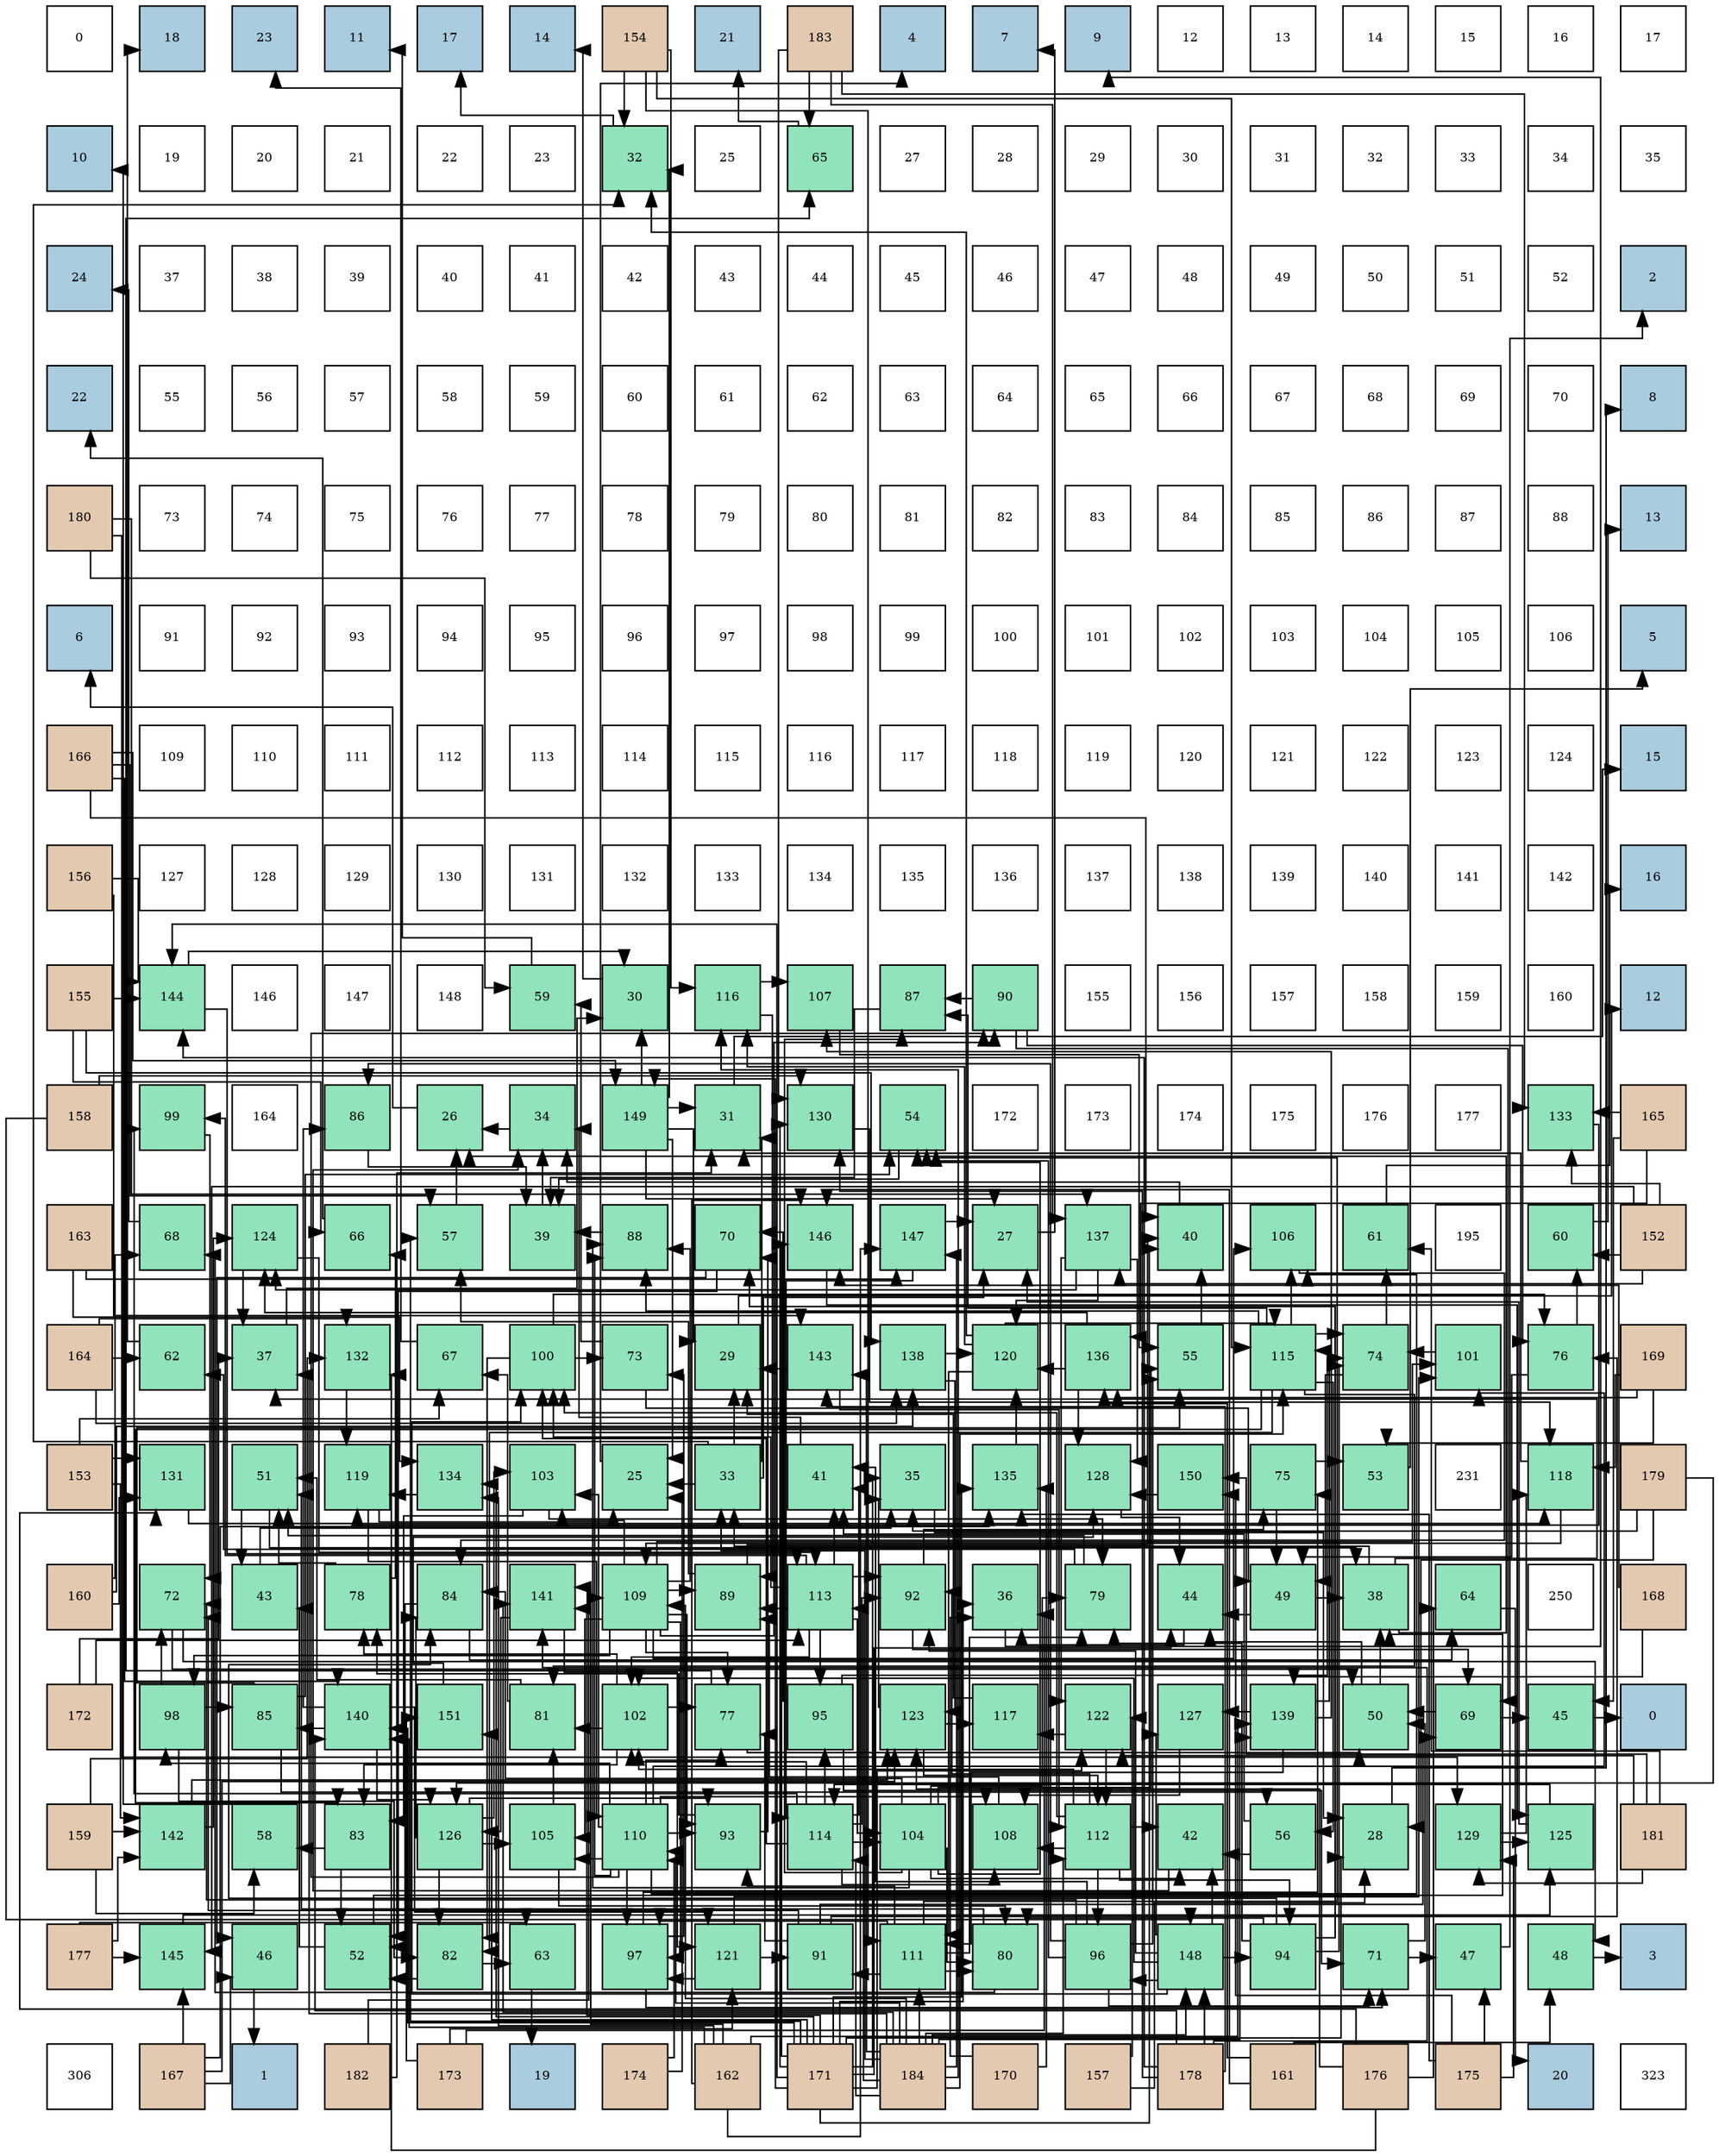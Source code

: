 digraph layout{
 rankdir=TB;
 splines=ortho;
 node [style=filled shape=square fixedsize=true width=0.6];
0[label="0", fontsize=8, fillcolor="#ffffff"];
1[label="18", fontsize=8, fillcolor="#a9ccde"];
2[label="23", fontsize=8, fillcolor="#a9ccde"];
3[label="11", fontsize=8, fillcolor="#a9ccde"];
4[label="17", fontsize=8, fillcolor="#a9ccde"];
5[label="14", fontsize=8, fillcolor="#a9ccde"];
6[label="154", fontsize=8, fillcolor="#e3c9af"];
7[label="21", fontsize=8, fillcolor="#a9ccde"];
8[label="183", fontsize=8, fillcolor="#e3c9af"];
9[label="4", fontsize=8, fillcolor="#a9ccde"];
10[label="7", fontsize=8, fillcolor="#a9ccde"];
11[label="9", fontsize=8, fillcolor="#a9ccde"];
12[label="12", fontsize=8, fillcolor="#ffffff"];
13[label="13", fontsize=8, fillcolor="#ffffff"];
14[label="14", fontsize=8, fillcolor="#ffffff"];
15[label="15", fontsize=8, fillcolor="#ffffff"];
16[label="16", fontsize=8, fillcolor="#ffffff"];
17[label="17", fontsize=8, fillcolor="#ffffff"];
18[label="10", fontsize=8, fillcolor="#a9ccde"];
19[label="19", fontsize=8, fillcolor="#ffffff"];
20[label="20", fontsize=8, fillcolor="#ffffff"];
21[label="21", fontsize=8, fillcolor="#ffffff"];
22[label="22", fontsize=8, fillcolor="#ffffff"];
23[label="23", fontsize=8, fillcolor="#ffffff"];
24[label="32", fontsize=8, fillcolor="#91e3bb"];
25[label="25", fontsize=8, fillcolor="#ffffff"];
26[label="65", fontsize=8, fillcolor="#91e3bb"];
27[label="27", fontsize=8, fillcolor="#ffffff"];
28[label="28", fontsize=8, fillcolor="#ffffff"];
29[label="29", fontsize=8, fillcolor="#ffffff"];
30[label="30", fontsize=8, fillcolor="#ffffff"];
31[label="31", fontsize=8, fillcolor="#ffffff"];
32[label="32", fontsize=8, fillcolor="#ffffff"];
33[label="33", fontsize=8, fillcolor="#ffffff"];
34[label="34", fontsize=8, fillcolor="#ffffff"];
35[label="35", fontsize=8, fillcolor="#ffffff"];
36[label="24", fontsize=8, fillcolor="#a9ccde"];
37[label="37", fontsize=8, fillcolor="#ffffff"];
38[label="38", fontsize=8, fillcolor="#ffffff"];
39[label="39", fontsize=8, fillcolor="#ffffff"];
40[label="40", fontsize=8, fillcolor="#ffffff"];
41[label="41", fontsize=8, fillcolor="#ffffff"];
42[label="42", fontsize=8, fillcolor="#ffffff"];
43[label="43", fontsize=8, fillcolor="#ffffff"];
44[label="44", fontsize=8, fillcolor="#ffffff"];
45[label="45", fontsize=8, fillcolor="#ffffff"];
46[label="46", fontsize=8, fillcolor="#ffffff"];
47[label="47", fontsize=8, fillcolor="#ffffff"];
48[label="48", fontsize=8, fillcolor="#ffffff"];
49[label="49", fontsize=8, fillcolor="#ffffff"];
50[label="50", fontsize=8, fillcolor="#ffffff"];
51[label="51", fontsize=8, fillcolor="#ffffff"];
52[label="52", fontsize=8, fillcolor="#ffffff"];
53[label="2", fontsize=8, fillcolor="#a9ccde"];
54[label="22", fontsize=8, fillcolor="#a9ccde"];
55[label="55", fontsize=8, fillcolor="#ffffff"];
56[label="56", fontsize=8, fillcolor="#ffffff"];
57[label="57", fontsize=8, fillcolor="#ffffff"];
58[label="58", fontsize=8, fillcolor="#ffffff"];
59[label="59", fontsize=8, fillcolor="#ffffff"];
60[label="60", fontsize=8, fillcolor="#ffffff"];
61[label="61", fontsize=8, fillcolor="#ffffff"];
62[label="62", fontsize=8, fillcolor="#ffffff"];
63[label="63", fontsize=8, fillcolor="#ffffff"];
64[label="64", fontsize=8, fillcolor="#ffffff"];
65[label="65", fontsize=8, fillcolor="#ffffff"];
66[label="66", fontsize=8, fillcolor="#ffffff"];
67[label="67", fontsize=8, fillcolor="#ffffff"];
68[label="68", fontsize=8, fillcolor="#ffffff"];
69[label="69", fontsize=8, fillcolor="#ffffff"];
70[label="70", fontsize=8, fillcolor="#ffffff"];
71[label="8", fontsize=8, fillcolor="#a9ccde"];
72[label="180", fontsize=8, fillcolor="#e3c9af"];
73[label="73", fontsize=8, fillcolor="#ffffff"];
74[label="74", fontsize=8, fillcolor="#ffffff"];
75[label="75", fontsize=8, fillcolor="#ffffff"];
76[label="76", fontsize=8, fillcolor="#ffffff"];
77[label="77", fontsize=8, fillcolor="#ffffff"];
78[label="78", fontsize=8, fillcolor="#ffffff"];
79[label="79", fontsize=8, fillcolor="#ffffff"];
80[label="80", fontsize=8, fillcolor="#ffffff"];
81[label="81", fontsize=8, fillcolor="#ffffff"];
82[label="82", fontsize=8, fillcolor="#ffffff"];
83[label="83", fontsize=8, fillcolor="#ffffff"];
84[label="84", fontsize=8, fillcolor="#ffffff"];
85[label="85", fontsize=8, fillcolor="#ffffff"];
86[label="86", fontsize=8, fillcolor="#ffffff"];
87[label="87", fontsize=8, fillcolor="#ffffff"];
88[label="88", fontsize=8, fillcolor="#ffffff"];
89[label="13", fontsize=8, fillcolor="#a9ccde"];
90[label="6", fontsize=8, fillcolor="#a9ccde"];
91[label="91", fontsize=8, fillcolor="#ffffff"];
92[label="92", fontsize=8, fillcolor="#ffffff"];
93[label="93", fontsize=8, fillcolor="#ffffff"];
94[label="94", fontsize=8, fillcolor="#ffffff"];
95[label="95", fontsize=8, fillcolor="#ffffff"];
96[label="96", fontsize=8, fillcolor="#ffffff"];
97[label="97", fontsize=8, fillcolor="#ffffff"];
98[label="98", fontsize=8, fillcolor="#ffffff"];
99[label="99", fontsize=8, fillcolor="#ffffff"];
100[label="100", fontsize=8, fillcolor="#ffffff"];
101[label="101", fontsize=8, fillcolor="#ffffff"];
102[label="102", fontsize=8, fillcolor="#ffffff"];
103[label="103", fontsize=8, fillcolor="#ffffff"];
104[label="104", fontsize=8, fillcolor="#ffffff"];
105[label="105", fontsize=8, fillcolor="#ffffff"];
106[label="106", fontsize=8, fillcolor="#ffffff"];
107[label="5", fontsize=8, fillcolor="#a9ccde"];
108[label="166", fontsize=8, fillcolor="#e3c9af"];
109[label="109", fontsize=8, fillcolor="#ffffff"];
110[label="110", fontsize=8, fillcolor="#ffffff"];
111[label="111", fontsize=8, fillcolor="#ffffff"];
112[label="112", fontsize=8, fillcolor="#ffffff"];
113[label="113", fontsize=8, fillcolor="#ffffff"];
114[label="114", fontsize=8, fillcolor="#ffffff"];
115[label="115", fontsize=8, fillcolor="#ffffff"];
116[label="116", fontsize=8, fillcolor="#ffffff"];
117[label="117", fontsize=8, fillcolor="#ffffff"];
118[label="118", fontsize=8, fillcolor="#ffffff"];
119[label="119", fontsize=8, fillcolor="#ffffff"];
120[label="120", fontsize=8, fillcolor="#ffffff"];
121[label="121", fontsize=8, fillcolor="#ffffff"];
122[label="122", fontsize=8, fillcolor="#ffffff"];
123[label="123", fontsize=8, fillcolor="#ffffff"];
124[label="124", fontsize=8, fillcolor="#ffffff"];
125[label="15", fontsize=8, fillcolor="#a9ccde"];
126[label="156", fontsize=8, fillcolor="#e3c9af"];
127[label="127", fontsize=8, fillcolor="#ffffff"];
128[label="128", fontsize=8, fillcolor="#ffffff"];
129[label="129", fontsize=8, fillcolor="#ffffff"];
130[label="130", fontsize=8, fillcolor="#ffffff"];
131[label="131", fontsize=8, fillcolor="#ffffff"];
132[label="132", fontsize=8, fillcolor="#ffffff"];
133[label="133", fontsize=8, fillcolor="#ffffff"];
134[label="134", fontsize=8, fillcolor="#ffffff"];
135[label="135", fontsize=8, fillcolor="#ffffff"];
136[label="136", fontsize=8, fillcolor="#ffffff"];
137[label="137", fontsize=8, fillcolor="#ffffff"];
138[label="138", fontsize=8, fillcolor="#ffffff"];
139[label="139", fontsize=8, fillcolor="#ffffff"];
140[label="140", fontsize=8, fillcolor="#ffffff"];
141[label="141", fontsize=8, fillcolor="#ffffff"];
142[label="142", fontsize=8, fillcolor="#ffffff"];
143[label="16", fontsize=8, fillcolor="#a9ccde"];
144[label="155", fontsize=8, fillcolor="#e3c9af"];
145[label="144", fontsize=8, fillcolor="#91e3bb"];
146[label="146", fontsize=8, fillcolor="#ffffff"];
147[label="147", fontsize=8, fillcolor="#ffffff"];
148[label="148", fontsize=8, fillcolor="#ffffff"];
149[label="59", fontsize=8, fillcolor="#91e3bb"];
150[label="30", fontsize=8, fillcolor="#91e3bb"];
151[label="116", fontsize=8, fillcolor="#91e3bb"];
152[label="107", fontsize=8, fillcolor="#91e3bb"];
153[label="87", fontsize=8, fillcolor="#91e3bb"];
154[label="90", fontsize=8, fillcolor="#91e3bb"];
155[label="155", fontsize=8, fillcolor="#ffffff"];
156[label="156", fontsize=8, fillcolor="#ffffff"];
157[label="157", fontsize=8, fillcolor="#ffffff"];
158[label="158", fontsize=8, fillcolor="#ffffff"];
159[label="159", fontsize=8, fillcolor="#ffffff"];
160[label="160", fontsize=8, fillcolor="#ffffff"];
161[label="12", fontsize=8, fillcolor="#a9ccde"];
162[label="158", fontsize=8, fillcolor="#e3c9af"];
163[label="99", fontsize=8, fillcolor="#91e3bb"];
164[label="164", fontsize=8, fillcolor="#ffffff"];
165[label="86", fontsize=8, fillcolor="#91e3bb"];
166[label="26", fontsize=8, fillcolor="#91e3bb"];
167[label="34", fontsize=8, fillcolor="#91e3bb"];
168[label="149", fontsize=8, fillcolor="#91e3bb"];
169[label="31", fontsize=8, fillcolor="#91e3bb"];
170[label="130", fontsize=8, fillcolor="#91e3bb"];
171[label="54", fontsize=8, fillcolor="#91e3bb"];
172[label="172", fontsize=8, fillcolor="#ffffff"];
173[label="173", fontsize=8, fillcolor="#ffffff"];
174[label="174", fontsize=8, fillcolor="#ffffff"];
175[label="175", fontsize=8, fillcolor="#ffffff"];
176[label="176", fontsize=8, fillcolor="#ffffff"];
177[label="177", fontsize=8, fillcolor="#ffffff"];
178[label="133", fontsize=8, fillcolor="#91e3bb"];
179[label="165", fontsize=8, fillcolor="#e3c9af"];
180[label="163", fontsize=8, fillcolor="#e3c9af"];
181[label="68", fontsize=8, fillcolor="#91e3bb"];
182[label="124", fontsize=8, fillcolor="#91e3bb"];
183[label="66", fontsize=8, fillcolor="#91e3bb"];
184[label="57", fontsize=8, fillcolor="#91e3bb"];
185[label="39", fontsize=8, fillcolor="#91e3bb"];
186[label="88", fontsize=8, fillcolor="#91e3bb"];
187[label="70", fontsize=8, fillcolor="#91e3bb"];
188[label="146", fontsize=8, fillcolor="#91e3bb"];
189[label="147", fontsize=8, fillcolor="#91e3bb"];
190[label="27", fontsize=8, fillcolor="#91e3bb"];
191[label="137", fontsize=8, fillcolor="#91e3bb"];
192[label="40", fontsize=8, fillcolor="#91e3bb"];
193[label="106", fontsize=8, fillcolor="#91e3bb"];
194[label="61", fontsize=8, fillcolor="#91e3bb"];
195[label="195", fontsize=8, fillcolor="#ffffff"];
196[label="60", fontsize=8, fillcolor="#91e3bb"];
197[label="152", fontsize=8, fillcolor="#e3c9af"];
198[label="164", fontsize=8, fillcolor="#e3c9af"];
199[label="62", fontsize=8, fillcolor="#91e3bb"];
200[label="37", fontsize=8, fillcolor="#91e3bb"];
201[label="132", fontsize=8, fillcolor="#91e3bb"];
202[label="67", fontsize=8, fillcolor="#91e3bb"];
203[label="100", fontsize=8, fillcolor="#91e3bb"];
204[label="73", fontsize=8, fillcolor="#91e3bb"];
205[label="29", fontsize=8, fillcolor="#91e3bb"];
206[label="143", fontsize=8, fillcolor="#91e3bb"];
207[label="138", fontsize=8, fillcolor="#91e3bb"];
208[label="120", fontsize=8, fillcolor="#91e3bb"];
209[label="136", fontsize=8, fillcolor="#91e3bb"];
210[label="55", fontsize=8, fillcolor="#91e3bb"];
211[label="115", fontsize=8, fillcolor="#91e3bb"];
212[label="74", fontsize=8, fillcolor="#91e3bb"];
213[label="101", fontsize=8, fillcolor="#91e3bb"];
214[label="76", fontsize=8, fillcolor="#91e3bb"];
215[label="169", fontsize=8, fillcolor="#e3c9af"];
216[label="153", fontsize=8, fillcolor="#e3c9af"];
217[label="131", fontsize=8, fillcolor="#91e3bb"];
218[label="51", fontsize=8, fillcolor="#91e3bb"];
219[label="119", fontsize=8, fillcolor="#91e3bb"];
220[label="134", fontsize=8, fillcolor="#91e3bb"];
221[label="103", fontsize=8, fillcolor="#91e3bb"];
222[label="25", fontsize=8, fillcolor="#91e3bb"];
223[label="33", fontsize=8, fillcolor="#91e3bb"];
224[label="41", fontsize=8, fillcolor="#91e3bb"];
225[label="35", fontsize=8, fillcolor="#91e3bb"];
226[label="135", fontsize=8, fillcolor="#91e3bb"];
227[label="128", fontsize=8, fillcolor="#91e3bb"];
228[label="150", fontsize=8, fillcolor="#91e3bb"];
229[label="75", fontsize=8, fillcolor="#91e3bb"];
230[label="53", fontsize=8, fillcolor="#91e3bb"];
231[label="231", fontsize=8, fillcolor="#ffffff"];
232[label="118", fontsize=8, fillcolor="#91e3bb"];
233[label="179", fontsize=8, fillcolor="#e3c9af"];
234[label="160", fontsize=8, fillcolor="#e3c9af"];
235[label="72", fontsize=8, fillcolor="#91e3bb"];
236[label="43", fontsize=8, fillcolor="#91e3bb"];
237[label="78", fontsize=8, fillcolor="#91e3bb"];
238[label="84", fontsize=8, fillcolor="#91e3bb"];
239[label="141", fontsize=8, fillcolor="#91e3bb"];
240[label="109", fontsize=8, fillcolor="#91e3bb"];
241[label="89", fontsize=8, fillcolor="#91e3bb"];
242[label="113", fontsize=8, fillcolor="#91e3bb"];
243[label="92", fontsize=8, fillcolor="#91e3bb"];
244[label="36", fontsize=8, fillcolor="#91e3bb"];
245[label="79", fontsize=8, fillcolor="#91e3bb"];
246[label="44", fontsize=8, fillcolor="#91e3bb"];
247[label="49", fontsize=8, fillcolor="#91e3bb"];
248[label="38", fontsize=8, fillcolor="#91e3bb"];
249[label="64", fontsize=8, fillcolor="#91e3bb"];
250[label="250", fontsize=8, fillcolor="#ffffff"];
251[label="168", fontsize=8, fillcolor="#e3c9af"];
252[label="172", fontsize=8, fillcolor="#e3c9af"];
253[label="98", fontsize=8, fillcolor="#91e3bb"];
254[label="85", fontsize=8, fillcolor="#91e3bb"];
255[label="140", fontsize=8, fillcolor="#91e3bb"];
256[label="151", fontsize=8, fillcolor="#91e3bb"];
257[label="81", fontsize=8, fillcolor="#91e3bb"];
258[label="102", fontsize=8, fillcolor="#91e3bb"];
259[label="77", fontsize=8, fillcolor="#91e3bb"];
260[label="95", fontsize=8, fillcolor="#91e3bb"];
261[label="123", fontsize=8, fillcolor="#91e3bb"];
262[label="117", fontsize=8, fillcolor="#91e3bb"];
263[label="122", fontsize=8, fillcolor="#91e3bb"];
264[label="127", fontsize=8, fillcolor="#91e3bb"];
265[label="139", fontsize=8, fillcolor="#91e3bb"];
266[label="50", fontsize=8, fillcolor="#91e3bb"];
267[label="69", fontsize=8, fillcolor="#91e3bb"];
268[label="45", fontsize=8, fillcolor="#91e3bb"];
269[label="0", fontsize=8, fillcolor="#a9ccde"];
270[label="159", fontsize=8, fillcolor="#e3c9af"];
271[label="142", fontsize=8, fillcolor="#91e3bb"];
272[label="58", fontsize=8, fillcolor="#91e3bb"];
273[label="83", fontsize=8, fillcolor="#91e3bb"];
274[label="126", fontsize=8, fillcolor="#91e3bb"];
275[label="105", fontsize=8, fillcolor="#91e3bb"];
276[label="110", fontsize=8, fillcolor="#91e3bb"];
277[label="93", fontsize=8, fillcolor="#91e3bb"];
278[label="114", fontsize=8, fillcolor="#91e3bb"];
279[label="104", fontsize=8, fillcolor="#91e3bb"];
280[label="108", fontsize=8, fillcolor="#91e3bb"];
281[label="112", fontsize=8, fillcolor="#91e3bb"];
282[label="42", fontsize=8, fillcolor="#91e3bb"];
283[label="56", fontsize=8, fillcolor="#91e3bb"];
284[label="28", fontsize=8, fillcolor="#91e3bb"];
285[label="129", fontsize=8, fillcolor="#91e3bb"];
286[label="125", fontsize=8, fillcolor="#91e3bb"];
287[label="181", fontsize=8, fillcolor="#e3c9af"];
288[label="177", fontsize=8, fillcolor="#e3c9af"];
289[label="145", fontsize=8, fillcolor="#91e3bb"];
290[label="46", fontsize=8, fillcolor="#91e3bb"];
291[label="52", fontsize=8, fillcolor="#91e3bb"];
292[label="82", fontsize=8, fillcolor="#91e3bb"];
293[label="63", fontsize=8, fillcolor="#91e3bb"];
294[label="97", fontsize=8, fillcolor="#91e3bb"];
295[label="121", fontsize=8, fillcolor="#91e3bb"];
296[label="91", fontsize=8, fillcolor="#91e3bb"];
297[label="111", fontsize=8, fillcolor="#91e3bb"];
298[label="80", fontsize=8, fillcolor="#91e3bb"];
299[label="96", fontsize=8, fillcolor="#91e3bb"];
300[label="148", fontsize=8, fillcolor="#91e3bb"];
301[label="94", fontsize=8, fillcolor="#91e3bb"];
302[label="71", fontsize=8, fillcolor="#91e3bb"];
303[label="47", fontsize=8, fillcolor="#91e3bb"];
304[label="48", fontsize=8, fillcolor="#91e3bb"];
305[label="3", fontsize=8, fillcolor="#a9ccde"];
306[label="306", fontsize=8, fillcolor="#ffffff"];
307[label="167", fontsize=8, fillcolor="#e3c9af"];
308[label="1", fontsize=8, fillcolor="#a9ccde"];
309[label="182", fontsize=8, fillcolor="#e3c9af"];
310[label="173", fontsize=8, fillcolor="#e3c9af"];
311[label="19", fontsize=8, fillcolor="#a9ccde"];
312[label="174", fontsize=8, fillcolor="#e3c9af"];
313[label="162", fontsize=8, fillcolor="#e3c9af"];
314[label="171", fontsize=8, fillcolor="#e3c9af"];
315[label="184", fontsize=8, fillcolor="#e3c9af"];
316[label="170", fontsize=8, fillcolor="#e3c9af"];
317[label="157", fontsize=8, fillcolor="#e3c9af"];
318[label="178", fontsize=8, fillcolor="#e3c9af"];
319[label="161", fontsize=8, fillcolor="#e3c9af"];
320[label="176", fontsize=8, fillcolor="#e3c9af"];
321[label="175", fontsize=8, fillcolor="#e3c9af"];
322[label="20", fontsize=8, fillcolor="#a9ccde"];
323[label="323", fontsize=8, fillcolor="#ffffff"];
edge [constraint=false, style=vis];222 -> 9;
166 -> 90;
190 -> 10;
284 -> 71;
205 -> 161;
150 -> 5;
169 -> 125;
24 -> 4;
223 -> 222;
223 -> 190;
223 -> 205;
223 -> 169;
223 -> 24;
167 -> 166;
225 -> 284;
244 -> 11;
200 -> 150;
248 -> 166;
248 -> 223;
248 -> 200;
185 -> 167;
192 -> 167;
224 -> 167;
282 -> 167;
236 -> 225;
246 -> 244;
268 -> 269;
290 -> 308;
303 -> 53;
304 -> 305;
247 -> 248;
247 -> 246;
266 -> 248;
266 -> 246;
218 -> 248;
218 -> 236;
291 -> 248;
291 -> 236;
230 -> 107;
171 -> 185;
210 -> 192;
283 -> 224;
283 -> 282;
184 -> 166;
272 -> 18;
149 -> 3;
196 -> 89;
194 -> 143;
199 -> 1;
293 -> 311;
249 -> 322;
26 -> 7;
183 -> 54;
202 -> 2;
181 -> 36;
267 -> 268;
267 -> 266;
187 -> 290;
187 -> 291;
302 -> 303;
302 -> 266;
235 -> 304;
235 -> 266;
204 -> 247;
204 -> 149;
212 -> 247;
212 -> 194;
229 -> 247;
229 -> 230;
214 -> 247;
214 -> 196;
259 -> 266;
259 -> 26;
237 -> 218;
237 -> 183;
245 -> 218;
245 -> 199;
298 -> 218;
298 -> 181;
257 -> 218;
257 -> 202;
292 -> 291;
292 -> 293;
273 -> 291;
273 -> 272;
238 -> 291;
238 -> 249;
254 -> 171;
254 -> 210;
254 -> 283;
165 -> 185;
153 -> 185;
186 -> 185;
241 -> 192;
241 -> 184;
154 -> 267;
154 -> 214;
154 -> 153;
296 -> 267;
296 -> 235;
296 -> 214;
296 -> 259;
243 -> 267;
243 -> 229;
277 -> 187;
277 -> 237;
301 -> 187;
301 -> 212;
301 -> 245;
301 -> 298;
301 -> 238;
260 -> 187;
260 -> 302;
260 -> 212;
299 -> 224;
299 -> 171;
299 -> 210;
299 -> 302;
299 -> 235;
299 -> 165;
294 -> 302;
294 -> 204;
294 -> 229;
253 -> 235;
253 -> 292;
253 -> 254;
163 -> 235;
203 -> 204;
203 -> 214;
203 -> 292;
213 -> 212;
258 -> 259;
258 -> 237;
258 -> 257;
258 -> 273;
221 -> 245;
221 -> 273;
279 -> 282;
279 -> 171;
279 -> 210;
279 -> 245;
279 -> 298;
279 -> 238;
279 -> 153;
279 -> 186;
275 -> 298;
275 -> 257;
193 -> 238;
152 -> 210;
280 -> 241;
240 -> 259;
240 -> 186;
240 -> 241;
240 -> 154;
240 -> 277;
240 -> 294;
240 -> 253;
240 -> 213;
240 -> 221;
240 -> 275;
240 -> 193;
276 -> 259;
276 -> 186;
276 -> 154;
276 -> 277;
276 -> 294;
276 -> 253;
276 -> 213;
276 -> 221;
276 -> 275;
276 -> 193;
276 -> 280;
297 -> 171;
297 -> 245;
297 -> 298;
297 -> 296;
297 -> 277;
297 -> 294;
281 -> 282;
281 -> 243;
281 -> 301;
281 -> 299;
281 -> 203;
281 -> 258;
281 -> 280;
242 -> 224;
242 -> 241;
242 -> 243;
242 -> 260;
242 -> 163;
242 -> 203;
242 -> 258;
242 -> 279;
278 -> 224;
278 -> 243;
278 -> 260;
278 -> 163;
278 -> 203;
278 -> 258;
278 -> 279;
278 -> 280;
211 -> 283;
211 -> 212;
211 -> 257;
211 -> 292;
211 -> 273;
211 -> 153;
211 -> 186;
211 -> 193;
151 -> 241;
151 -> 152;
262 -> 205;
232 -> 169;
232 -> 240;
219 -> 222;
219 -> 276;
208 -> 24;
208 -> 297;
208 -> 211;
208 -> 151;
295 -> 296;
295 -> 294;
295 -> 213;
263 -> 281;
263 -> 262;
261 -> 225;
261 -> 281;
261 -> 262;
182 -> 200;
182 -> 242;
286 -> 190;
286 -> 278;
274 -> 292;
274 -> 238;
274 -> 277;
274 -> 221;
274 -> 275;
264 -> 280;
227 -> 246;
285 -> 232;
285 -> 286;
170 -> 232;
217 -> 232;
201 -> 219;
178 -> 219;
220 -> 219;
226 -> 208;
209 -> 208;
209 -> 182;
209 -> 227;
191 -> 208;
191 -> 263;
191 -> 182;
191 -> 227;
207 -> 208;
207 -> 261;
265 -> 152;
265 -> 297;
265 -> 211;
265 -> 264;
255 -> 254;
255 -> 165;
255 -> 295;
255 -> 274;
239 -> 295;
239 -> 274;
271 -> 261;
271 -> 182;
206 -> 205;
206 -> 281;
145 -> 150;
145 -> 242;
289 -> 286;
188 -> 286;
189 -> 190;
189 -> 278;
300 -> 282;
300 -> 243;
300 -> 301;
300 -> 299;
300 -> 203;
300 -> 258;
300 -> 264;
168 -> 222;
168 -> 190;
168 -> 205;
168 -> 150;
168 -> 169;
168 -> 24;
228 -> 227;
256 -> 227;
197 -> 196;
197 -> 178;
197 -> 191;
197 -> 289;
216 -> 202;
216 -> 217;
216 -> 271;
6 -> 24;
6 -> 297;
6 -> 211;
6 -> 151;
144 -> 183;
144 -> 207;
144 -> 145;
126 -> 206;
126 -> 145;
317 -> 284;
317 -> 263;
162 -> 170;
162 -> 300;
270 -> 272;
270 -> 201;
270 -> 271;
234 -> 181;
234 -> 217;
234 -> 207;
319 -> 304;
319 -> 209;
319 -> 188;
313 -> 220;
313 -> 265;
313 -> 255;
313 -> 239;
313 -> 188;
313 -> 189;
180 -> 220;
180 -> 189;
198 -> 199;
198 -> 201;
198 -> 207;
179 -> 268;
179 -> 178;
179 -> 209;
108 -> 192;
108 -> 184;
108 -> 255;
108 -> 168;
307 -> 290;
307 -> 261;
307 -> 226;
307 -> 289;
251 -> 265;
251 -> 188;
215 -> 230;
215 -> 232;
215 -> 209;
316 -> 244;
316 -> 226;
314 -> 284;
314 -> 225;
314 -> 244;
314 -> 192;
314 -> 246;
314 -> 184;
314 -> 263;
314 -> 170;
314 -> 220;
314 -> 226;
314 -> 255;
314 -> 239;
314 -> 145;
314 -> 188;
314 -> 168;
314 -> 256;
252 -> 200;
252 -> 242;
310 -> 244;
310 -> 295;
310 -> 256;
312 -> 222;
312 -> 276;
321 -> 303;
321 -> 285;
321 -> 226;
321 -> 228;
320 -> 249;
320 -> 261;
320 -> 217;
320 -> 201;
288 -> 293;
288 -> 271;
288 -> 289;
318 -> 170;
318 -> 255;
318 -> 239;
318 -> 206;
318 -> 145;
318 -> 300;
233 -> 284;
233 -> 225;
233 -> 274;
72 -> 149;
72 -> 285;
72 -> 191;
287 -> 194;
287 -> 263;
287 -> 285;
287 -> 228;
309 -> 169;
309 -> 240;
8 -> 26;
8 -> 170;
8 -> 178;
8 -> 191;
315 -> 223;
315 -> 200;
315 -> 240;
315 -> 276;
315 -> 297;
315 -> 281;
315 -> 242;
315 -> 278;
315 -> 211;
315 -> 151;
315 -> 265;
315 -> 239;
315 -> 206;
315 -> 189;
315 -> 300;
edge [constraint=true, style=invis];
0 -> 18 -> 36 -> 54 -> 72 -> 90 -> 108 -> 126 -> 144 -> 162 -> 180 -> 198 -> 216 -> 234 -> 252 -> 270 -> 288 -> 306;
1 -> 19 -> 37 -> 55 -> 73 -> 91 -> 109 -> 127 -> 145 -> 163 -> 181 -> 199 -> 217 -> 235 -> 253 -> 271 -> 289 -> 307;
2 -> 20 -> 38 -> 56 -> 74 -> 92 -> 110 -> 128 -> 146 -> 164 -> 182 -> 200 -> 218 -> 236 -> 254 -> 272 -> 290 -> 308;
3 -> 21 -> 39 -> 57 -> 75 -> 93 -> 111 -> 129 -> 147 -> 165 -> 183 -> 201 -> 219 -> 237 -> 255 -> 273 -> 291 -> 309;
4 -> 22 -> 40 -> 58 -> 76 -> 94 -> 112 -> 130 -> 148 -> 166 -> 184 -> 202 -> 220 -> 238 -> 256 -> 274 -> 292 -> 310;
5 -> 23 -> 41 -> 59 -> 77 -> 95 -> 113 -> 131 -> 149 -> 167 -> 185 -> 203 -> 221 -> 239 -> 257 -> 275 -> 293 -> 311;
6 -> 24 -> 42 -> 60 -> 78 -> 96 -> 114 -> 132 -> 150 -> 168 -> 186 -> 204 -> 222 -> 240 -> 258 -> 276 -> 294 -> 312;
7 -> 25 -> 43 -> 61 -> 79 -> 97 -> 115 -> 133 -> 151 -> 169 -> 187 -> 205 -> 223 -> 241 -> 259 -> 277 -> 295 -> 313;
8 -> 26 -> 44 -> 62 -> 80 -> 98 -> 116 -> 134 -> 152 -> 170 -> 188 -> 206 -> 224 -> 242 -> 260 -> 278 -> 296 -> 314;
9 -> 27 -> 45 -> 63 -> 81 -> 99 -> 117 -> 135 -> 153 -> 171 -> 189 -> 207 -> 225 -> 243 -> 261 -> 279 -> 297 -> 315;
10 -> 28 -> 46 -> 64 -> 82 -> 100 -> 118 -> 136 -> 154 -> 172 -> 190 -> 208 -> 226 -> 244 -> 262 -> 280 -> 298 -> 316;
11 -> 29 -> 47 -> 65 -> 83 -> 101 -> 119 -> 137 -> 155 -> 173 -> 191 -> 209 -> 227 -> 245 -> 263 -> 281 -> 299 -> 317;
12 -> 30 -> 48 -> 66 -> 84 -> 102 -> 120 -> 138 -> 156 -> 174 -> 192 -> 210 -> 228 -> 246 -> 264 -> 282 -> 300 -> 318;
13 -> 31 -> 49 -> 67 -> 85 -> 103 -> 121 -> 139 -> 157 -> 175 -> 193 -> 211 -> 229 -> 247 -> 265 -> 283 -> 301 -> 319;
14 -> 32 -> 50 -> 68 -> 86 -> 104 -> 122 -> 140 -> 158 -> 176 -> 194 -> 212 -> 230 -> 248 -> 266 -> 284 -> 302 -> 320;
15 -> 33 -> 51 -> 69 -> 87 -> 105 -> 123 -> 141 -> 159 -> 177 -> 195 -> 213 -> 231 -> 249 -> 267 -> 285 -> 303 -> 321;
16 -> 34 -> 52 -> 70 -> 88 -> 106 -> 124 -> 142 -> 160 -> 178 -> 196 -> 214 -> 232 -> 250 -> 268 -> 286 -> 304 -> 322;
17 -> 35 -> 53 -> 71 -> 89 -> 107 -> 125 -> 143 -> 161 -> 179 -> 197 -> 215 -> 233 -> 251 -> 269 -> 287 -> 305 -> 323;
rank = same {0 -> 1 -> 2 -> 3 -> 4 -> 5 -> 6 -> 7 -> 8 -> 9 -> 10 -> 11 -> 12 -> 13 -> 14 -> 15 -> 16 -> 17};
rank = same {18 -> 19 -> 20 -> 21 -> 22 -> 23 -> 24 -> 25 -> 26 -> 27 -> 28 -> 29 -> 30 -> 31 -> 32 -> 33 -> 34 -> 35};
rank = same {36 -> 37 -> 38 -> 39 -> 40 -> 41 -> 42 -> 43 -> 44 -> 45 -> 46 -> 47 -> 48 -> 49 -> 50 -> 51 -> 52 -> 53};
rank = same {54 -> 55 -> 56 -> 57 -> 58 -> 59 -> 60 -> 61 -> 62 -> 63 -> 64 -> 65 -> 66 -> 67 -> 68 -> 69 -> 70 -> 71};
rank = same {72 -> 73 -> 74 -> 75 -> 76 -> 77 -> 78 -> 79 -> 80 -> 81 -> 82 -> 83 -> 84 -> 85 -> 86 -> 87 -> 88 -> 89};
rank = same {90 -> 91 -> 92 -> 93 -> 94 -> 95 -> 96 -> 97 -> 98 -> 99 -> 100 -> 101 -> 102 -> 103 -> 104 -> 105 -> 106 -> 107};
rank = same {108 -> 109 -> 110 -> 111 -> 112 -> 113 -> 114 -> 115 -> 116 -> 117 -> 118 -> 119 -> 120 -> 121 -> 122 -> 123 -> 124 -> 125};
rank = same {126 -> 127 -> 128 -> 129 -> 130 -> 131 -> 132 -> 133 -> 134 -> 135 -> 136 -> 137 -> 138 -> 139 -> 140 -> 141 -> 142 -> 143};
rank = same {144 -> 145 -> 146 -> 147 -> 148 -> 149 -> 150 -> 151 -> 152 -> 153 -> 154 -> 155 -> 156 -> 157 -> 158 -> 159 -> 160 -> 161};
rank = same {162 -> 163 -> 164 -> 165 -> 166 -> 167 -> 168 -> 169 -> 170 -> 171 -> 172 -> 173 -> 174 -> 175 -> 176 -> 177 -> 178 -> 179};
rank = same {180 -> 181 -> 182 -> 183 -> 184 -> 185 -> 186 -> 187 -> 188 -> 189 -> 190 -> 191 -> 192 -> 193 -> 194 -> 195 -> 196 -> 197};
rank = same {198 -> 199 -> 200 -> 201 -> 202 -> 203 -> 204 -> 205 -> 206 -> 207 -> 208 -> 209 -> 210 -> 211 -> 212 -> 213 -> 214 -> 215};
rank = same {216 -> 217 -> 218 -> 219 -> 220 -> 221 -> 222 -> 223 -> 224 -> 225 -> 226 -> 227 -> 228 -> 229 -> 230 -> 231 -> 232 -> 233};
rank = same {234 -> 235 -> 236 -> 237 -> 238 -> 239 -> 240 -> 241 -> 242 -> 243 -> 244 -> 245 -> 246 -> 247 -> 248 -> 249 -> 250 -> 251};
rank = same {252 -> 253 -> 254 -> 255 -> 256 -> 257 -> 258 -> 259 -> 260 -> 261 -> 262 -> 263 -> 264 -> 265 -> 266 -> 267 -> 268 -> 269};
rank = same {270 -> 271 -> 272 -> 273 -> 274 -> 275 -> 276 -> 277 -> 278 -> 279 -> 280 -> 281 -> 282 -> 283 -> 284 -> 285 -> 286 -> 287};
rank = same {288 -> 289 -> 290 -> 291 -> 292 -> 293 -> 294 -> 295 -> 296 -> 297 -> 298 -> 299 -> 300 -> 301 -> 302 -> 303 -> 304 -> 305};
rank = same {306 -> 307 -> 308 -> 309 -> 310 -> 311 -> 312 -> 313 -> 314 -> 315 -> 316 -> 317 -> 318 -> 319 -> 320 -> 321 -> 322 -> 323};
}